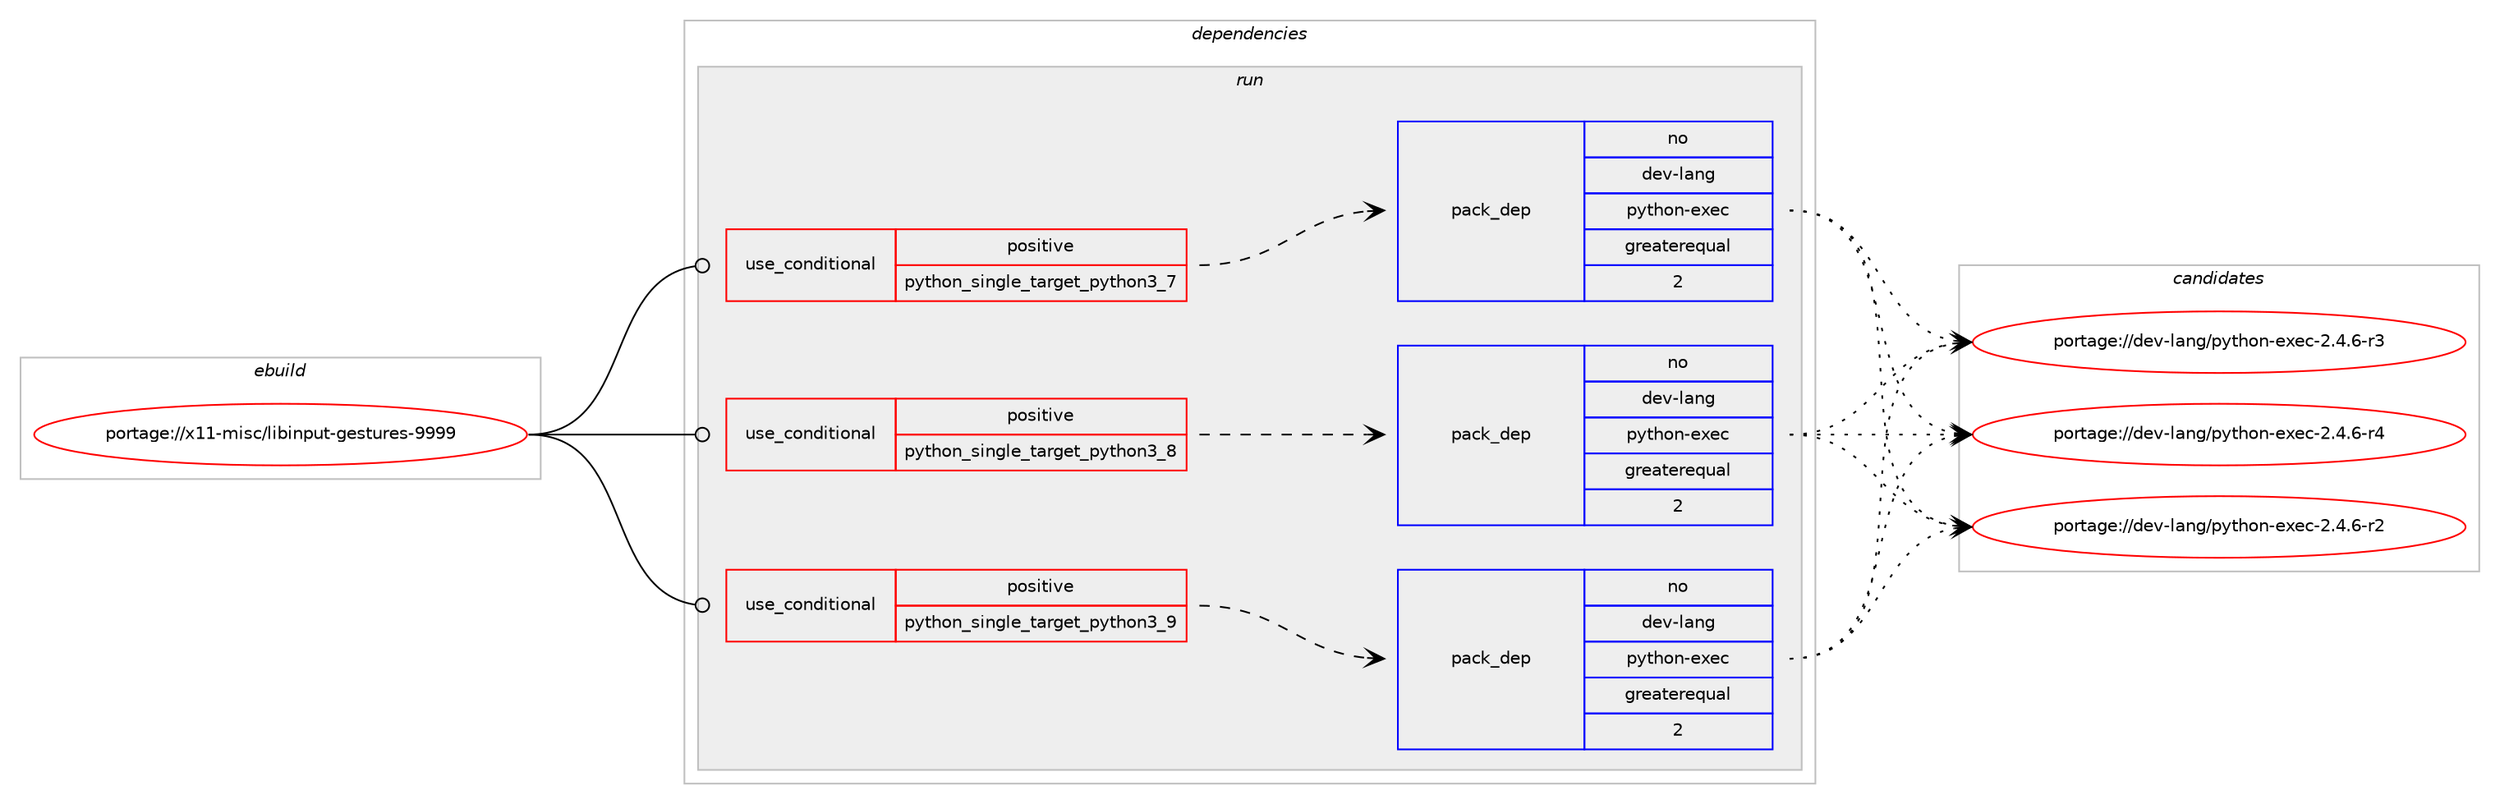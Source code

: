 digraph prolog {

# *************
# Graph options
# *************

newrank=true;
concentrate=true;
compound=true;
graph [rankdir=LR,fontname=Helvetica,fontsize=10,ranksep=1.5];#, ranksep=2.5, nodesep=0.2];
edge  [arrowhead=vee];
node  [fontname=Helvetica,fontsize=10];

# **********
# The ebuild
# **********

subgraph cluster_leftcol {
color=gray;
rank=same;
label=<<i>ebuild</i>>;
id [label="portage://x11-misc/libinput-gestures-9999", color=red, width=4, href="../x11-misc/libinput-gestures-9999.svg"];
}

# ****************
# The dependencies
# ****************

subgraph cluster_midcol {
color=gray;
label=<<i>dependencies</i>>;
subgraph cluster_compile {
fillcolor="#eeeeee";
style=filled;
label=<<i>compile</i>>;
# *** BEGIN UNKNOWN DEPENDENCY TYPE (TODO) ***
# id -> package_dependency(portage://x11-misc/libinput-gestures-9999,install,no,dev-libs,libinput,none,[,,],[],[])
# *** END UNKNOWN DEPENDENCY TYPE (TODO) ***

# *** BEGIN UNKNOWN DEPENDENCY TYPE (TODO) ***
# id -> package_dependency(portage://x11-misc/libinput-gestures-9999,install,no,dev-util,desktop-file-utils,none,[,,],[],[])
# *** END UNKNOWN DEPENDENCY TYPE (TODO) ***

# *** BEGIN UNKNOWN DEPENDENCY TYPE (TODO) ***
# id -> package_dependency(portage://x11-misc/libinput-gestures-9999,install,no,x11-misc,shared-mime-info,none,[,,],[],[])
# *** END UNKNOWN DEPENDENCY TYPE (TODO) ***

}
subgraph cluster_compileandrun {
fillcolor="#eeeeee";
style=filled;
label=<<i>compile and run</i>>;
}
subgraph cluster_run {
fillcolor="#eeeeee";
style=filled;
label=<<i>run</i>>;
subgraph cond2222 {
dependency3618 [label=<<TABLE BORDER="0" CELLBORDER="1" CELLSPACING="0" CELLPADDING="4"><TR><TD ROWSPAN="3" CELLPADDING="10">use_conditional</TD></TR><TR><TD>positive</TD></TR><TR><TD>python_single_target_python3_7</TD></TR></TABLE>>, shape=none, color=red];
# *** BEGIN UNKNOWN DEPENDENCY TYPE (TODO) ***
# dependency3618 -> package_dependency(portage://x11-misc/libinput-gestures-9999,run,no,dev-lang,python,none,[,,],[slot(3.7)],[])
# *** END UNKNOWN DEPENDENCY TYPE (TODO) ***

subgraph pack1320 {
dependency3619 [label=<<TABLE BORDER="0" CELLBORDER="1" CELLSPACING="0" CELLPADDING="4" WIDTH="220"><TR><TD ROWSPAN="6" CELLPADDING="30">pack_dep</TD></TR><TR><TD WIDTH="110">no</TD></TR><TR><TD>dev-lang</TD></TR><TR><TD>python-exec</TD></TR><TR><TD>greaterequal</TD></TR><TR><TD>2</TD></TR></TABLE>>, shape=none, color=blue];
}
dependency3618:e -> dependency3619:w [weight=20,style="dashed",arrowhead="vee"];
}
id:e -> dependency3618:w [weight=20,style="solid",arrowhead="odot"];
subgraph cond2223 {
dependency3620 [label=<<TABLE BORDER="0" CELLBORDER="1" CELLSPACING="0" CELLPADDING="4"><TR><TD ROWSPAN="3" CELLPADDING="10">use_conditional</TD></TR><TR><TD>positive</TD></TR><TR><TD>python_single_target_python3_8</TD></TR></TABLE>>, shape=none, color=red];
# *** BEGIN UNKNOWN DEPENDENCY TYPE (TODO) ***
# dependency3620 -> package_dependency(portage://x11-misc/libinput-gestures-9999,run,no,dev-lang,python,none,[,,],[slot(3.8)],[])
# *** END UNKNOWN DEPENDENCY TYPE (TODO) ***

subgraph pack1321 {
dependency3621 [label=<<TABLE BORDER="0" CELLBORDER="1" CELLSPACING="0" CELLPADDING="4" WIDTH="220"><TR><TD ROWSPAN="6" CELLPADDING="30">pack_dep</TD></TR><TR><TD WIDTH="110">no</TD></TR><TR><TD>dev-lang</TD></TR><TR><TD>python-exec</TD></TR><TR><TD>greaterequal</TD></TR><TR><TD>2</TD></TR></TABLE>>, shape=none, color=blue];
}
dependency3620:e -> dependency3621:w [weight=20,style="dashed",arrowhead="vee"];
}
id:e -> dependency3620:w [weight=20,style="solid",arrowhead="odot"];
subgraph cond2224 {
dependency3622 [label=<<TABLE BORDER="0" CELLBORDER="1" CELLSPACING="0" CELLPADDING="4"><TR><TD ROWSPAN="3" CELLPADDING="10">use_conditional</TD></TR><TR><TD>positive</TD></TR><TR><TD>python_single_target_python3_9</TD></TR></TABLE>>, shape=none, color=red];
# *** BEGIN UNKNOWN DEPENDENCY TYPE (TODO) ***
# dependency3622 -> package_dependency(portage://x11-misc/libinput-gestures-9999,run,no,dev-lang,python,none,[,,],[slot(3.9)],[])
# *** END UNKNOWN DEPENDENCY TYPE (TODO) ***

subgraph pack1322 {
dependency3623 [label=<<TABLE BORDER="0" CELLBORDER="1" CELLSPACING="0" CELLPADDING="4" WIDTH="220"><TR><TD ROWSPAN="6" CELLPADDING="30">pack_dep</TD></TR><TR><TD WIDTH="110">no</TD></TR><TR><TD>dev-lang</TD></TR><TR><TD>python-exec</TD></TR><TR><TD>greaterequal</TD></TR><TR><TD>2</TD></TR></TABLE>>, shape=none, color=blue];
}
dependency3622:e -> dependency3623:w [weight=20,style="dashed",arrowhead="vee"];
}
id:e -> dependency3622:w [weight=20,style="solid",arrowhead="odot"];
# *** BEGIN UNKNOWN DEPENDENCY TYPE (TODO) ***
# id -> package_dependency(portage://x11-misc/libinput-gestures-9999,run,no,dev-libs,libinput,none,[,,],[],[])
# *** END UNKNOWN DEPENDENCY TYPE (TODO) ***

# *** BEGIN UNKNOWN DEPENDENCY TYPE (TODO) ***
# id -> package_dependency(portage://x11-misc/libinput-gestures-9999,run,no,x11-misc,wmctrl,none,[,,],[],[])
# *** END UNKNOWN DEPENDENCY TYPE (TODO) ***

# *** BEGIN UNKNOWN DEPENDENCY TYPE (TODO) ***
# id -> package_dependency(portage://x11-misc/libinput-gestures-9999,run,no,x11-misc,xdotool,none,[,,],[],[])
# *** END UNKNOWN DEPENDENCY TYPE (TODO) ***

}
}

# **************
# The candidates
# **************

subgraph cluster_choices {
rank=same;
color=gray;
label=<<i>candidates</i>>;

subgraph choice1320 {
color=black;
nodesep=1;
choice10010111845108971101034711212111610411111045101120101994550465246544511450 [label="portage://dev-lang/python-exec-2.4.6-r2", color=red, width=4,href="../dev-lang/python-exec-2.4.6-r2.svg"];
choice10010111845108971101034711212111610411111045101120101994550465246544511451 [label="portage://dev-lang/python-exec-2.4.6-r3", color=red, width=4,href="../dev-lang/python-exec-2.4.6-r3.svg"];
choice10010111845108971101034711212111610411111045101120101994550465246544511452 [label="portage://dev-lang/python-exec-2.4.6-r4", color=red, width=4,href="../dev-lang/python-exec-2.4.6-r4.svg"];
dependency3619:e -> choice10010111845108971101034711212111610411111045101120101994550465246544511450:w [style=dotted,weight="100"];
dependency3619:e -> choice10010111845108971101034711212111610411111045101120101994550465246544511451:w [style=dotted,weight="100"];
dependency3619:e -> choice10010111845108971101034711212111610411111045101120101994550465246544511452:w [style=dotted,weight="100"];
}
subgraph choice1321 {
color=black;
nodesep=1;
choice10010111845108971101034711212111610411111045101120101994550465246544511450 [label="portage://dev-lang/python-exec-2.4.6-r2", color=red, width=4,href="../dev-lang/python-exec-2.4.6-r2.svg"];
choice10010111845108971101034711212111610411111045101120101994550465246544511451 [label="portage://dev-lang/python-exec-2.4.6-r3", color=red, width=4,href="../dev-lang/python-exec-2.4.6-r3.svg"];
choice10010111845108971101034711212111610411111045101120101994550465246544511452 [label="portage://dev-lang/python-exec-2.4.6-r4", color=red, width=4,href="../dev-lang/python-exec-2.4.6-r4.svg"];
dependency3621:e -> choice10010111845108971101034711212111610411111045101120101994550465246544511450:w [style=dotted,weight="100"];
dependency3621:e -> choice10010111845108971101034711212111610411111045101120101994550465246544511451:w [style=dotted,weight="100"];
dependency3621:e -> choice10010111845108971101034711212111610411111045101120101994550465246544511452:w [style=dotted,weight="100"];
}
subgraph choice1322 {
color=black;
nodesep=1;
choice10010111845108971101034711212111610411111045101120101994550465246544511450 [label="portage://dev-lang/python-exec-2.4.6-r2", color=red, width=4,href="../dev-lang/python-exec-2.4.6-r2.svg"];
choice10010111845108971101034711212111610411111045101120101994550465246544511451 [label="portage://dev-lang/python-exec-2.4.6-r3", color=red, width=4,href="../dev-lang/python-exec-2.4.6-r3.svg"];
choice10010111845108971101034711212111610411111045101120101994550465246544511452 [label="portage://dev-lang/python-exec-2.4.6-r4", color=red, width=4,href="../dev-lang/python-exec-2.4.6-r4.svg"];
dependency3623:e -> choice10010111845108971101034711212111610411111045101120101994550465246544511450:w [style=dotted,weight="100"];
dependency3623:e -> choice10010111845108971101034711212111610411111045101120101994550465246544511451:w [style=dotted,weight="100"];
dependency3623:e -> choice10010111845108971101034711212111610411111045101120101994550465246544511452:w [style=dotted,weight="100"];
}
}

}
